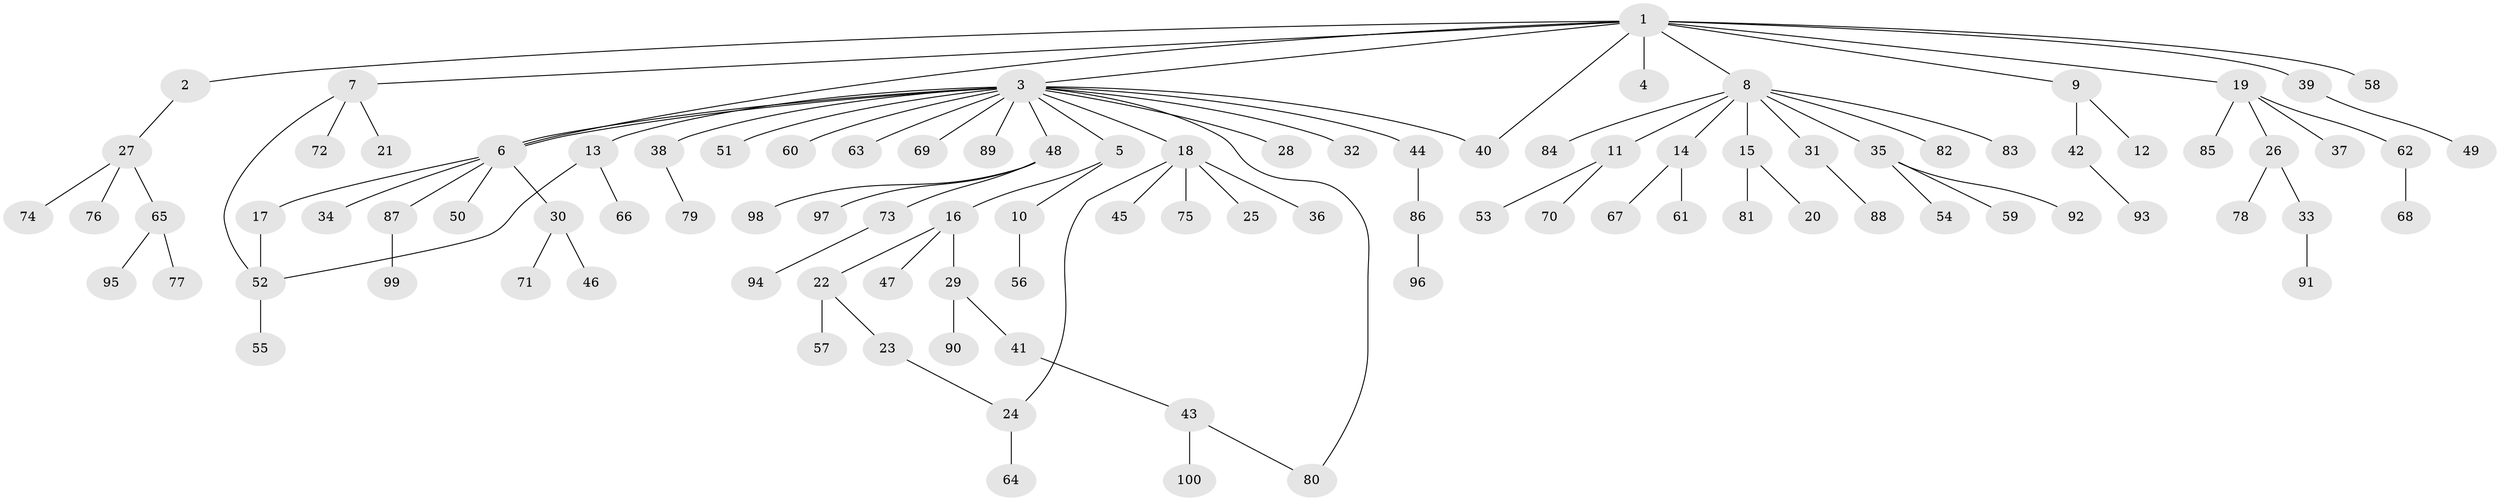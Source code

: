 // Generated by graph-tools (version 1.1) at 2025/11/02/27/25 16:11:11]
// undirected, 100 vertices, 106 edges
graph export_dot {
graph [start="1"]
  node [color=gray90,style=filled];
  1;
  2;
  3;
  4;
  5;
  6;
  7;
  8;
  9;
  10;
  11;
  12;
  13;
  14;
  15;
  16;
  17;
  18;
  19;
  20;
  21;
  22;
  23;
  24;
  25;
  26;
  27;
  28;
  29;
  30;
  31;
  32;
  33;
  34;
  35;
  36;
  37;
  38;
  39;
  40;
  41;
  42;
  43;
  44;
  45;
  46;
  47;
  48;
  49;
  50;
  51;
  52;
  53;
  54;
  55;
  56;
  57;
  58;
  59;
  60;
  61;
  62;
  63;
  64;
  65;
  66;
  67;
  68;
  69;
  70;
  71;
  72;
  73;
  74;
  75;
  76;
  77;
  78;
  79;
  80;
  81;
  82;
  83;
  84;
  85;
  86;
  87;
  88;
  89;
  90;
  91;
  92;
  93;
  94;
  95;
  96;
  97;
  98;
  99;
  100;
  1 -- 2;
  1 -- 3;
  1 -- 4;
  1 -- 6;
  1 -- 7;
  1 -- 8;
  1 -- 9;
  1 -- 19;
  1 -- 39;
  1 -- 40;
  1 -- 58;
  2 -- 27;
  3 -- 5;
  3 -- 6;
  3 -- 6;
  3 -- 13;
  3 -- 18;
  3 -- 28;
  3 -- 32;
  3 -- 38;
  3 -- 40;
  3 -- 44;
  3 -- 48;
  3 -- 51;
  3 -- 60;
  3 -- 63;
  3 -- 69;
  3 -- 80;
  3 -- 89;
  5 -- 10;
  5 -- 16;
  6 -- 17;
  6 -- 30;
  6 -- 34;
  6 -- 50;
  6 -- 87;
  7 -- 21;
  7 -- 52;
  7 -- 72;
  8 -- 11;
  8 -- 14;
  8 -- 15;
  8 -- 31;
  8 -- 35;
  8 -- 82;
  8 -- 83;
  8 -- 84;
  9 -- 12;
  9 -- 42;
  10 -- 56;
  11 -- 53;
  11 -- 70;
  13 -- 52;
  13 -- 66;
  14 -- 61;
  14 -- 67;
  15 -- 20;
  15 -- 81;
  16 -- 22;
  16 -- 29;
  16 -- 47;
  17 -- 52;
  18 -- 24;
  18 -- 25;
  18 -- 36;
  18 -- 45;
  18 -- 75;
  19 -- 26;
  19 -- 37;
  19 -- 62;
  19 -- 85;
  22 -- 23;
  22 -- 57;
  23 -- 24;
  24 -- 64;
  26 -- 33;
  26 -- 78;
  27 -- 65;
  27 -- 74;
  27 -- 76;
  29 -- 41;
  29 -- 90;
  30 -- 46;
  30 -- 71;
  31 -- 88;
  33 -- 91;
  35 -- 54;
  35 -- 59;
  35 -- 92;
  38 -- 79;
  39 -- 49;
  41 -- 43;
  42 -- 93;
  43 -- 80;
  43 -- 100;
  44 -- 86;
  48 -- 73;
  48 -- 97;
  48 -- 98;
  52 -- 55;
  62 -- 68;
  65 -- 77;
  65 -- 95;
  73 -- 94;
  86 -- 96;
  87 -- 99;
}

